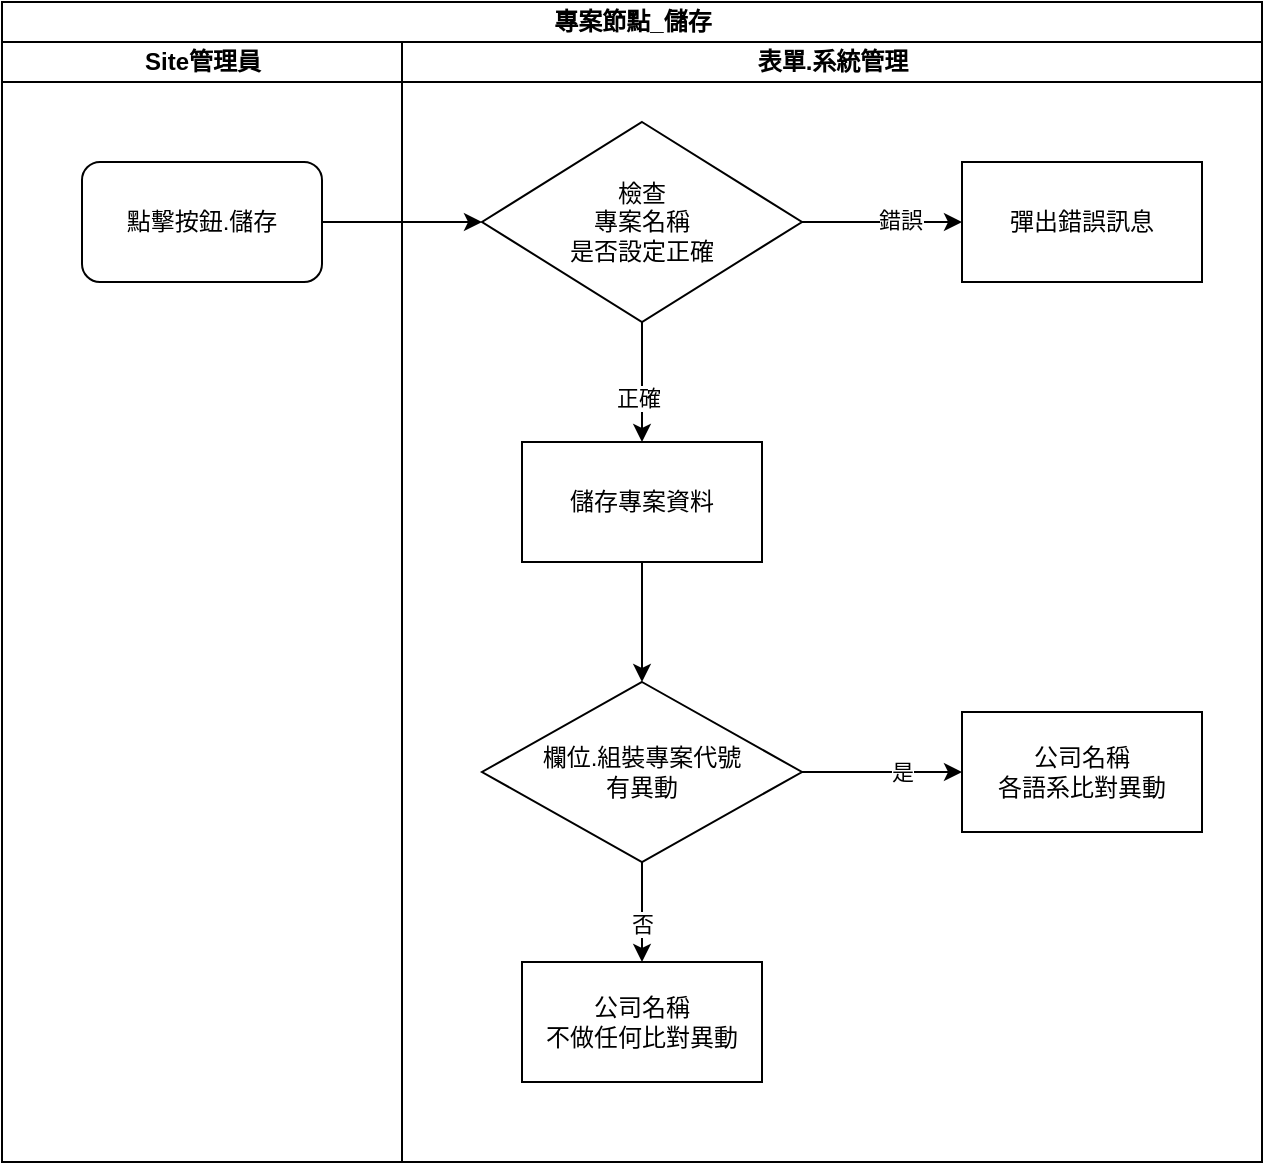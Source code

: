 <mxfile version="13.6.2" type="device"><diagram id="6dp6L55ClD7EGh0_6Fjb" name="第1頁"><mxGraphModel dx="1094" dy="634" grid="1" gridSize="10" guides="1" tooltips="1" connect="1" arrows="1" fold="1" page="1" pageScale="1" pageWidth="827" pageHeight="1169" math="0" shadow="0"><root><mxCell id="0"/><mxCell id="1" parent="0"/><mxCell id="yvtFHW0_ofixFo9T5o6i-1" value="專案節點_儲存" style="swimlane;html=1;childLayout=stackLayout;resizeParent=1;resizeParentMax=0;startSize=20;" parent="1" vertex="1"><mxGeometry x="80" y="40" width="630" height="580" as="geometry"/></mxCell><mxCell id="yvtFHW0_ofixFo9T5o6i-2" value="Site管理員" style="swimlane;html=1;startSize=20;" parent="yvtFHW0_ofixFo9T5o6i-1" vertex="1"><mxGeometry y="20" width="200" height="560" as="geometry"/></mxCell><mxCell id="yvtFHW0_ofixFo9T5o6i-5" value="點擊按鈕.儲存" style="rounded=1;whiteSpace=wrap;html=1;" parent="yvtFHW0_ofixFo9T5o6i-2" vertex="1"><mxGeometry x="40" y="60" width="120" height="60" as="geometry"/></mxCell><mxCell id="yvtFHW0_ofixFo9T5o6i-14" style="edgeStyle=orthogonalEdgeStyle;rounded=0;orthogonalLoop=1;jettySize=auto;html=1;exitX=1;exitY=0.5;exitDx=0;exitDy=0;entryX=0;entryY=0.5;entryDx=0;entryDy=0;" parent="yvtFHW0_ofixFo9T5o6i-1" source="yvtFHW0_ofixFo9T5o6i-5" target="yvtFHW0_ofixFo9T5o6i-7" edge="1"><mxGeometry relative="1" as="geometry"/></mxCell><mxCell id="yvtFHW0_ofixFo9T5o6i-3" value="表單.系統管理" style="swimlane;html=1;startSize=20;" parent="yvtFHW0_ofixFo9T5o6i-1" vertex="1"><mxGeometry x="200" y="20" width="430" height="560" as="geometry"/></mxCell><mxCell id="yvtFHW0_ofixFo9T5o6i-10" style="edgeStyle=orthogonalEdgeStyle;rounded=0;orthogonalLoop=1;jettySize=auto;html=1;exitX=0.5;exitY=1;exitDx=0;exitDy=0;entryX=0.5;entryY=0;entryDx=0;entryDy=0;" parent="yvtFHW0_ofixFo9T5o6i-3" source="yvtFHW0_ofixFo9T5o6i-7" target="yvtFHW0_ofixFo9T5o6i-9" edge="1"><mxGeometry relative="1" as="geometry"/></mxCell><mxCell id="yvtFHW0_ofixFo9T5o6i-11" value="正確" style="edgeLabel;html=1;align=center;verticalAlign=middle;resizable=0;points=[];" parent="yvtFHW0_ofixFo9T5o6i-10" vertex="1" connectable="0"><mxGeometry x="0.25" y="-2" relative="1" as="geometry"><mxPoint as="offset"/></mxGeometry></mxCell><mxCell id="yvtFHW0_ofixFo9T5o6i-12" style="edgeStyle=orthogonalEdgeStyle;rounded=0;orthogonalLoop=1;jettySize=auto;html=1;exitX=1;exitY=0.5;exitDx=0;exitDy=0;entryX=0;entryY=0.5;entryDx=0;entryDy=0;" parent="yvtFHW0_ofixFo9T5o6i-3" source="yvtFHW0_ofixFo9T5o6i-7" target="yvtFHW0_ofixFo9T5o6i-8" edge="1"><mxGeometry relative="1" as="geometry"/></mxCell><mxCell id="yvtFHW0_ofixFo9T5o6i-13" value="錯誤" style="edgeLabel;html=1;align=center;verticalAlign=middle;resizable=0;points=[];" parent="yvtFHW0_ofixFo9T5o6i-12" vertex="1" connectable="0"><mxGeometry x="0.231" y="1" relative="1" as="geometry"><mxPoint as="offset"/></mxGeometry></mxCell><mxCell id="YgA_aRPiGoMPK_G1R92p-6" value="&lt;span&gt;公司名稱&lt;/span&gt;&lt;br&gt;&lt;span&gt;不做任何比對異動&lt;/span&gt;" style="rounded=0;whiteSpace=wrap;html=1;" vertex="1" parent="yvtFHW0_ofixFo9T5o6i-3"><mxGeometry x="60" y="460" width="120" height="60" as="geometry"/></mxCell><mxCell id="yvtFHW0_ofixFo9T5o6i-7" value="檢查&lt;br&gt;專案名稱&lt;br&gt;是否設定正確" style="rhombus;whiteSpace=wrap;html=1;" parent="yvtFHW0_ofixFo9T5o6i-3" vertex="1"><mxGeometry x="40" y="40" width="160" height="100" as="geometry"/></mxCell><mxCell id="YgA_aRPiGoMPK_G1R92p-2" style="edgeStyle=orthogonalEdgeStyle;rounded=0;orthogonalLoop=1;jettySize=auto;html=1;exitX=0.5;exitY=1;exitDx=0;exitDy=0;entryX=0.5;entryY=0;entryDx=0;entryDy=0;" edge="1" parent="yvtFHW0_ofixFo9T5o6i-3" source="yvtFHW0_ofixFo9T5o6i-9" target="YgA_aRPiGoMPK_G1R92p-1"><mxGeometry relative="1" as="geometry"/></mxCell><mxCell id="yvtFHW0_ofixFo9T5o6i-9" value="儲存專案資料" style="rounded=0;whiteSpace=wrap;html=1;" parent="yvtFHW0_ofixFo9T5o6i-3" vertex="1"><mxGeometry x="60" y="200" width="120" height="60" as="geometry"/></mxCell><mxCell id="YgA_aRPiGoMPK_G1R92p-4" style="edgeStyle=orthogonalEdgeStyle;rounded=0;orthogonalLoop=1;jettySize=auto;html=1;exitX=1;exitY=0.5;exitDx=0;exitDy=0;" edge="1" parent="yvtFHW0_ofixFo9T5o6i-3" source="YgA_aRPiGoMPK_G1R92p-1" target="YgA_aRPiGoMPK_G1R92p-3"><mxGeometry relative="1" as="geometry"/></mxCell><mxCell id="YgA_aRPiGoMPK_G1R92p-5" value="是" style="edgeLabel;html=1;align=center;verticalAlign=middle;resizable=0;points=[];" vertex="1" connectable="0" parent="YgA_aRPiGoMPK_G1R92p-4"><mxGeometry x="0.25" relative="1" as="geometry"><mxPoint as="offset"/></mxGeometry></mxCell><mxCell id="YgA_aRPiGoMPK_G1R92p-7" style="edgeStyle=orthogonalEdgeStyle;rounded=0;orthogonalLoop=1;jettySize=auto;html=1;exitX=0.5;exitY=1;exitDx=0;exitDy=0;entryX=0.5;entryY=0;entryDx=0;entryDy=0;" edge="1" parent="yvtFHW0_ofixFo9T5o6i-3" source="YgA_aRPiGoMPK_G1R92p-1" target="YgA_aRPiGoMPK_G1R92p-6"><mxGeometry relative="1" as="geometry"/></mxCell><mxCell id="YgA_aRPiGoMPK_G1R92p-8" value="否" style="edgeLabel;html=1;align=center;verticalAlign=middle;resizable=0;points=[];" vertex="1" connectable="0" parent="YgA_aRPiGoMPK_G1R92p-7"><mxGeometry x="0.247" relative="1" as="geometry"><mxPoint as="offset"/></mxGeometry></mxCell><mxCell id="YgA_aRPiGoMPK_G1R92p-1" value="欄位.組裝專案代號&lt;br&gt;有異動" style="rhombus;whiteSpace=wrap;html=1;" vertex="1" parent="yvtFHW0_ofixFo9T5o6i-3"><mxGeometry x="40" y="320" width="160" height="90" as="geometry"/></mxCell><mxCell id="YgA_aRPiGoMPK_G1R92p-3" value="公司名稱&lt;br&gt;各語系比對異動" style="rounded=0;whiteSpace=wrap;html=1;" vertex="1" parent="yvtFHW0_ofixFo9T5o6i-3"><mxGeometry x="280" y="335" width="120" height="60" as="geometry"/></mxCell><mxCell id="yvtFHW0_ofixFo9T5o6i-8" value="彈出錯誤訊息" style="rounded=0;whiteSpace=wrap;html=1;" parent="yvtFHW0_ofixFo9T5o6i-3" vertex="1"><mxGeometry x="280" y="60" width="120" height="60" as="geometry"/></mxCell></root></mxGraphModel></diagram></mxfile>